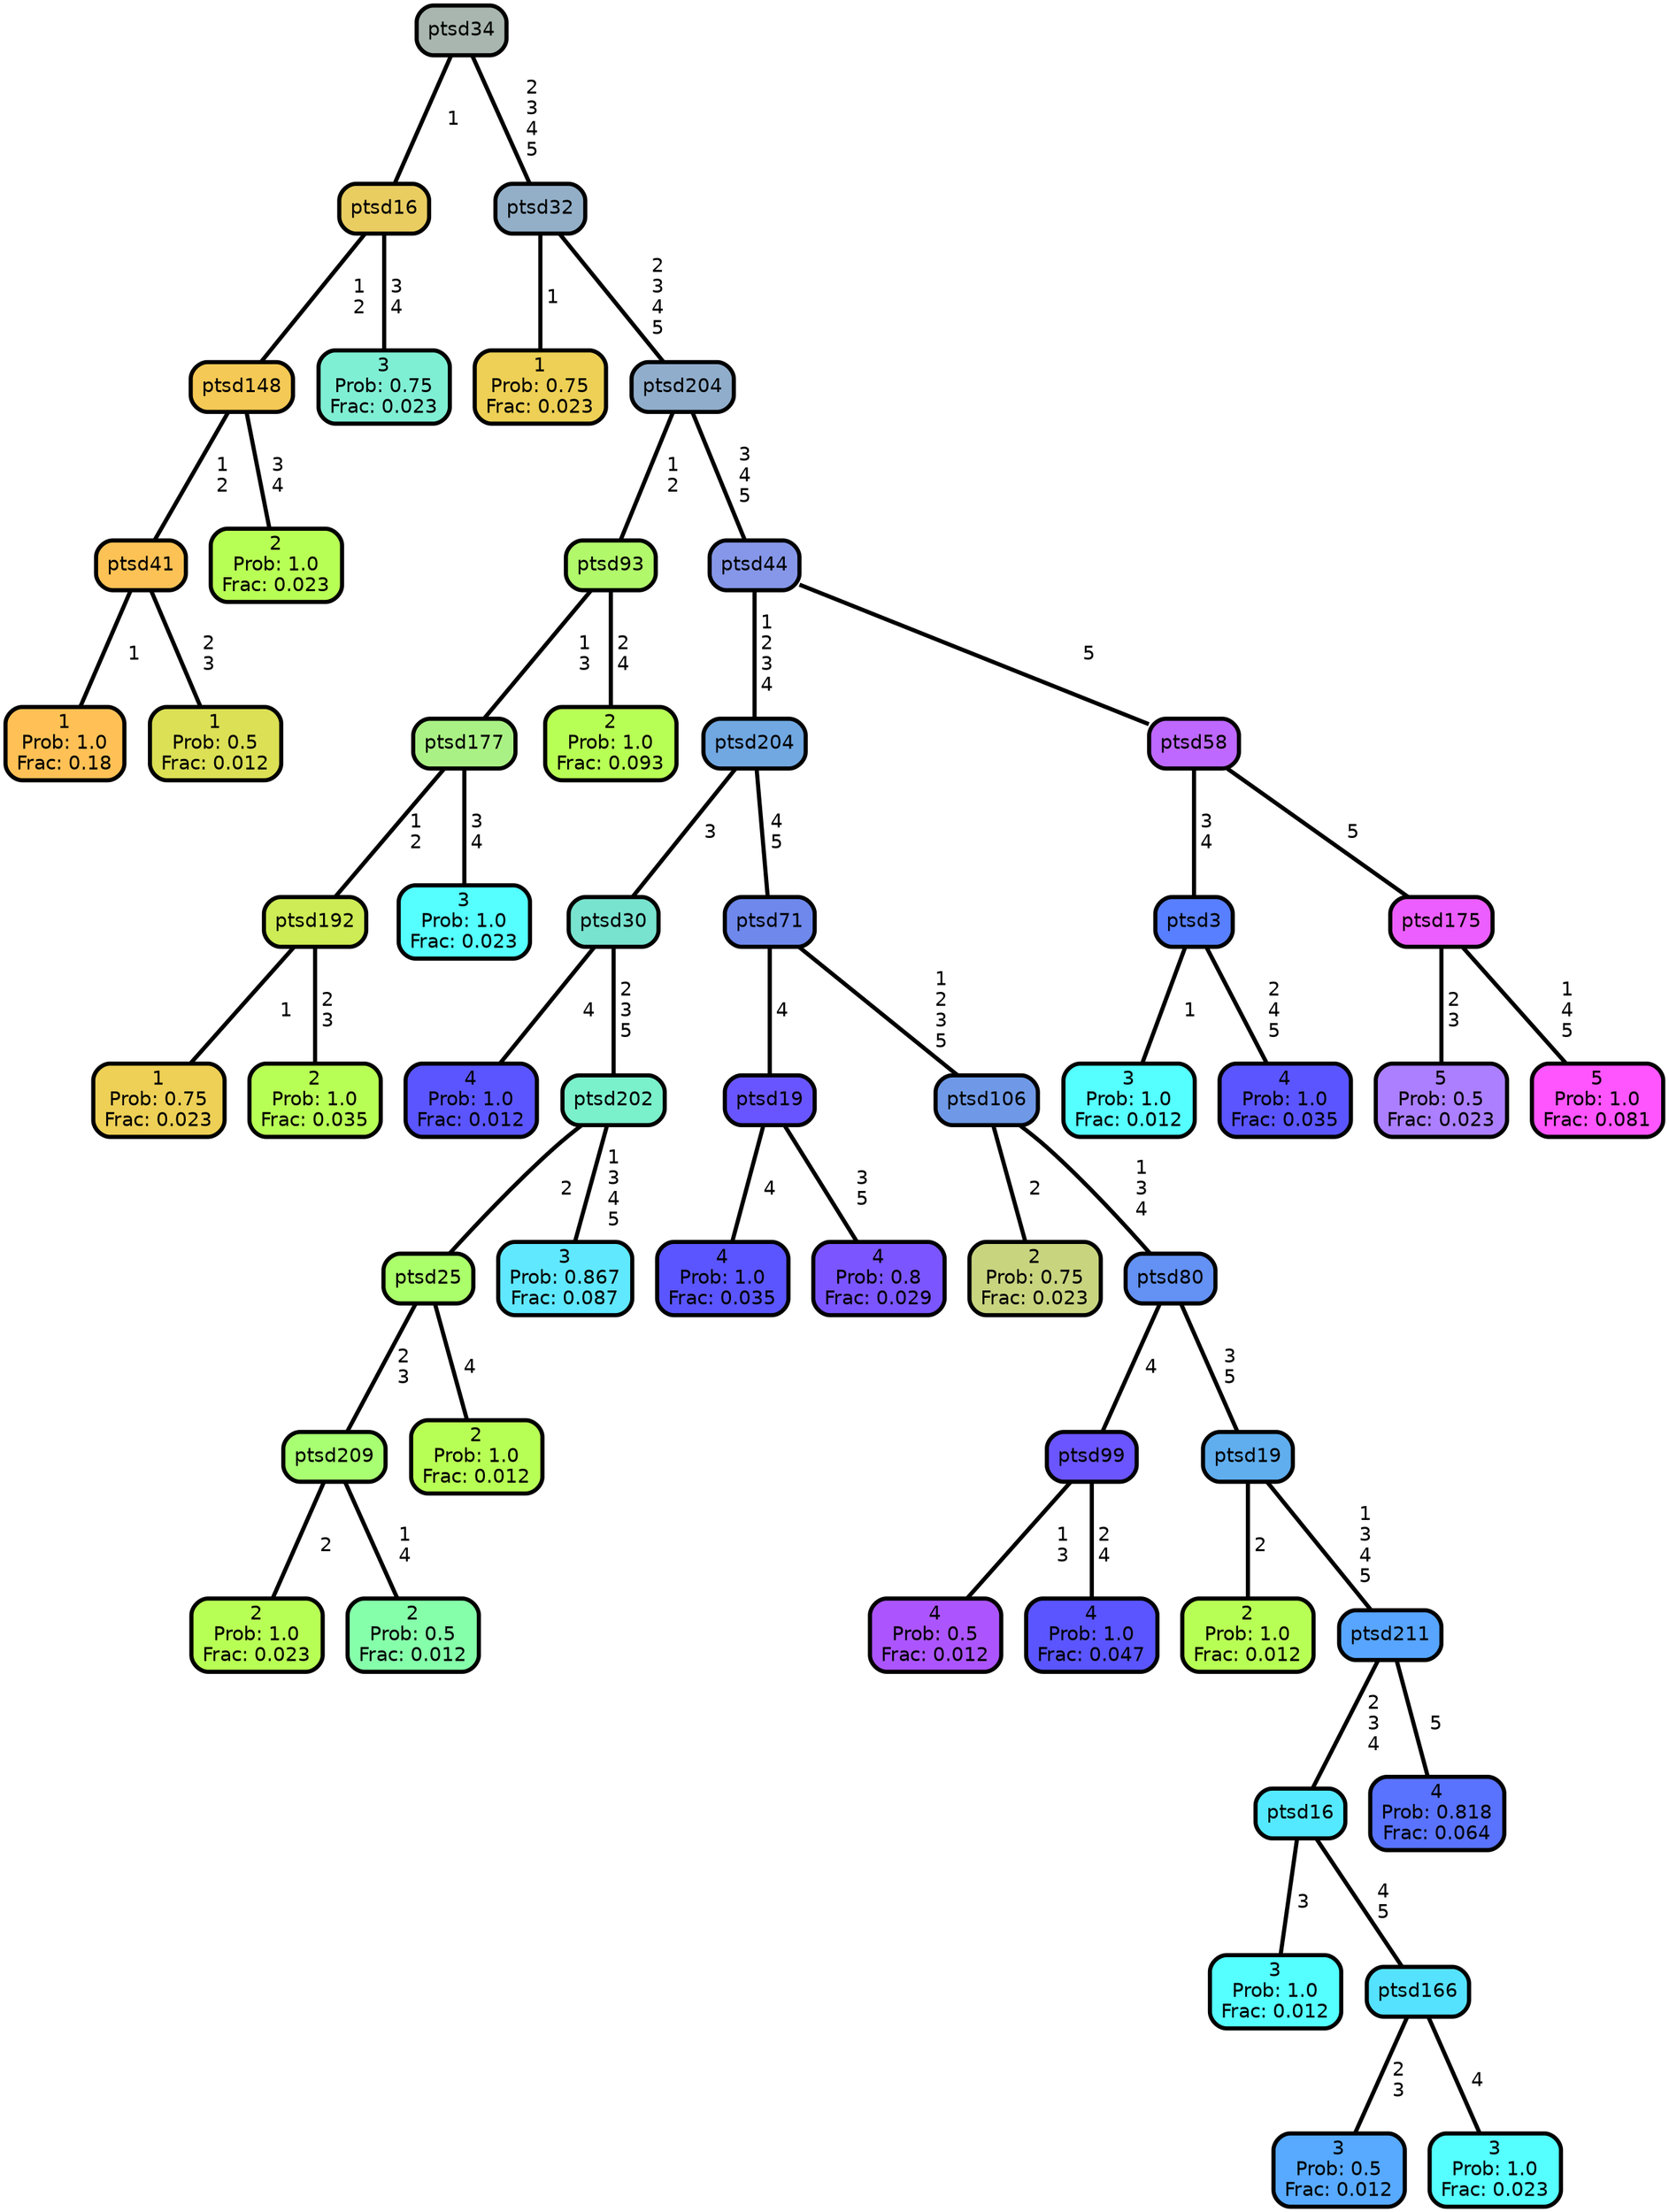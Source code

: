 graph Tree {
node [shape=box, style="filled, rounded",color="black",penwidth="3",fontcolor="black",                 fontname=helvetica] ;
graph [ranksep="0 equally", splines=straight,                 bgcolor=transparent, dpi=200] ;
edge [fontname=helvetica, color=black] ;
0 [label="1
Prob: 1.0
Frac: 0.18", fillcolor="#ffc155"] ;
1 [label="ptsd41", fillcolor="#fcc255"] ;
2 [label="1
Prob: 0.5
Frac: 0.012", fillcolor="#dbe055"] ;
3 [label="ptsd148", fillcolor="#f5c955"] ;
4 [label="2
Prob: 1.0
Frac: 0.023", fillcolor="#b8ff55"] ;
5 [label="ptsd16", fillcolor="#e9cd61"] ;
6 [label="3
Prob: 0.75
Frac: 0.023", fillcolor="#7fefd4"] ;
7 [label="ptsd34", fillcolor="#a8b6af"] ;
8 [label="1
Prob: 0.75
Frac: 0.023", fillcolor="#edd055"] ;
9 [label="ptsd32", fillcolor="#93afc8"] ;
10 [label="1
Prob: 0.75
Frac: 0.023", fillcolor="#edd055"] ;
11 [label="ptsd192", fillcolor="#cdec55"] ;
12 [label="2
Prob: 1.0
Frac: 0.035", fillcolor="#b8ff55"] ;
13 [label="ptsd177", fillcolor="#aaf185"] ;
14 [label="3
Prob: 1.0
Frac: 0.023", fillcolor="#55ffff"] ;
15 [label="ptsd93", fillcolor="#b1f86b"] ;
16 [label="2
Prob: 1.0
Frac: 0.093", fillcolor="#b8ff55"] ;
17 [label="ptsd204", fillcolor="#90aecc"] ;
18 [label="4
Prob: 1.0
Frac: 0.012", fillcolor="#5a55ff"] ;
19 [label="ptsd30", fillcolor="#78e3cf"] ;
20 [label="2
Prob: 1.0
Frac: 0.023", fillcolor="#b8ff55"] ;
21 [label="ptsd209", fillcolor="#a7ff71"] ;
22 [label="2
Prob: 0.5
Frac: 0.012", fillcolor="#86ffaa"] ;
23 [label="ptsd25", fillcolor="#abff6a"] ;
24 [label="2
Prob: 1.0
Frac: 0.012", fillcolor="#b8ff55"] ;
25 [label="ptsd202", fillcolor="#7af0cb"] ;
26 [label="3
Prob: 0.867
Frac: 0.087", fillcolor="#60e8ff"] ;
27 [label="ptsd204", fillcolor="#71a8e2"] ;
28 [label="4
Prob: 1.0
Frac: 0.035", fillcolor="#5a55ff"] ;
29 [label="ptsd19", fillcolor="#6955ff"] ;
30 [label="4
Prob: 0.8
Frac: 0.029", fillcolor="#7b55ff"] ;
31 [label="ptsd71", fillcolor="#6e88ec"] ;
32 [label="2
Prob: 0.75
Frac: 0.023", fillcolor="#c9d47f"] ;
33 [label="ptsd106", fillcolor="#6f99e6"] ;
34 [label="4
Prob: 0.5
Frac: 0.012", fillcolor="#ac55ff"] ;
35 [label="ptsd99", fillcolor="#6a55ff"] ;
36 [label="4
Prob: 1.0
Frac: 0.047", fillcolor="#5a55ff"] ;
37 [label="ptsd80", fillcolor="#6391f4"] ;
38 [label="2
Prob: 1.0
Frac: 0.012", fillcolor="#b8ff55"] ;
39 [label="ptsd19", fillcolor="#60aeee"] ;
40 [label="3
Prob: 1.0
Frac: 0.012", fillcolor="#55ffff"] ;
41 [label="ptsd16", fillcolor="#55e9ff"] ;
42 [label="3
Prob: 0.5
Frac: 0.012", fillcolor="#57aaff"] ;
43 [label="ptsd166", fillcolor="#55e2ff"] ;
44 [label="3
Prob: 1.0
Frac: 0.023", fillcolor="#55ffff"] ;
45 [label="ptsd211", fillcolor="#57a5ff"] ;
46 [label="4
Prob: 0.818
Frac: 0.064", fillcolor="#5973ff"] ;
47 [label="ptsd44", fillcolor="#8697e9"] ;
48 [label="3
Prob: 1.0
Frac: 0.012", fillcolor="#55ffff"] ;
49 [label="ptsd3", fillcolor="#587fff"] ;
50 [label="4
Prob: 1.0
Frac: 0.035", fillcolor="#5a55ff"] ;
51 [label="ptsd58", fillcolor="#be68ff"] ;
52 [label="5
Prob: 0.5
Frac: 0.023", fillcolor="#ab7fff"] ;
53 [label="ptsd175", fillcolor="#ec5eff"] ;
54 [label="5
Prob: 1.0
Frac: 0.081", fillcolor="#ff55ff"] ;
1 -- 0 [label=" 1",penwidth=3] ;
1 -- 2 [label=" 2\n 3",penwidth=3] ;
3 -- 1 [label=" 1\n 2",penwidth=3] ;
3 -- 4 [label=" 3\n 4",penwidth=3] ;
5 -- 3 [label=" 1\n 2",penwidth=3] ;
5 -- 6 [label=" 3\n 4",penwidth=3] ;
7 -- 5 [label=" 1",penwidth=3] ;
7 -- 9 [label=" 2\n 3\n 4\n 5",penwidth=3] ;
9 -- 8 [label=" 1",penwidth=3] ;
9 -- 17 [label=" 2\n 3\n 4\n 5",penwidth=3] ;
11 -- 10 [label=" 1",penwidth=3] ;
11 -- 12 [label=" 2\n 3",penwidth=3] ;
13 -- 11 [label=" 1\n 2",penwidth=3] ;
13 -- 14 [label=" 3\n 4",penwidth=3] ;
15 -- 13 [label=" 1\n 3",penwidth=3] ;
15 -- 16 [label=" 2\n 4",penwidth=3] ;
17 -- 15 [label=" 1\n 2",penwidth=3] ;
17 -- 47 [label=" 3\n 4\n 5",penwidth=3] ;
19 -- 18 [label=" 4",penwidth=3] ;
19 -- 25 [label=" 2\n 3\n 5",penwidth=3] ;
21 -- 20 [label=" 2",penwidth=3] ;
21 -- 22 [label=" 1\n 4",penwidth=3] ;
23 -- 21 [label=" 2\n 3",penwidth=3] ;
23 -- 24 [label=" 4",penwidth=3] ;
25 -- 23 [label=" 2",penwidth=3] ;
25 -- 26 [label=" 1\n 3\n 4\n 5",penwidth=3] ;
27 -- 19 [label=" 3",penwidth=3] ;
27 -- 31 [label=" 4\n 5",penwidth=3] ;
29 -- 28 [label=" 4",penwidth=3] ;
29 -- 30 [label=" 3\n 5",penwidth=3] ;
31 -- 29 [label=" 4",penwidth=3] ;
31 -- 33 [label=" 1\n 2\n 3\n 5",penwidth=3] ;
33 -- 32 [label=" 2",penwidth=3] ;
33 -- 37 [label=" 1\n 3\n 4",penwidth=3] ;
35 -- 34 [label=" 1\n 3",penwidth=3] ;
35 -- 36 [label=" 2\n 4",penwidth=3] ;
37 -- 35 [label=" 4",penwidth=3] ;
37 -- 39 [label=" 3\n 5",penwidth=3] ;
39 -- 38 [label=" 2",penwidth=3] ;
39 -- 45 [label=" 1\n 3\n 4\n 5",penwidth=3] ;
41 -- 40 [label=" 3",penwidth=3] ;
41 -- 43 [label=" 4\n 5",penwidth=3] ;
43 -- 42 [label=" 2\n 3",penwidth=3] ;
43 -- 44 [label=" 4",penwidth=3] ;
45 -- 41 [label=" 2\n 3\n 4",penwidth=3] ;
45 -- 46 [label=" 5",penwidth=3] ;
47 -- 27 [label=" 1\n 2\n 3\n 4",penwidth=3] ;
47 -- 51 [label=" 5",penwidth=3] ;
49 -- 48 [label=" 1",penwidth=3] ;
49 -- 50 [label=" 2\n 4\n 5",penwidth=3] ;
51 -- 49 [label=" 3\n 4",penwidth=3] ;
51 -- 53 [label=" 5",penwidth=3] ;
53 -- 52 [label=" 2\n 3",penwidth=3] ;
53 -- 54 [label=" 1\n 4\n 5",penwidth=3] ;
{rank = same;}}
